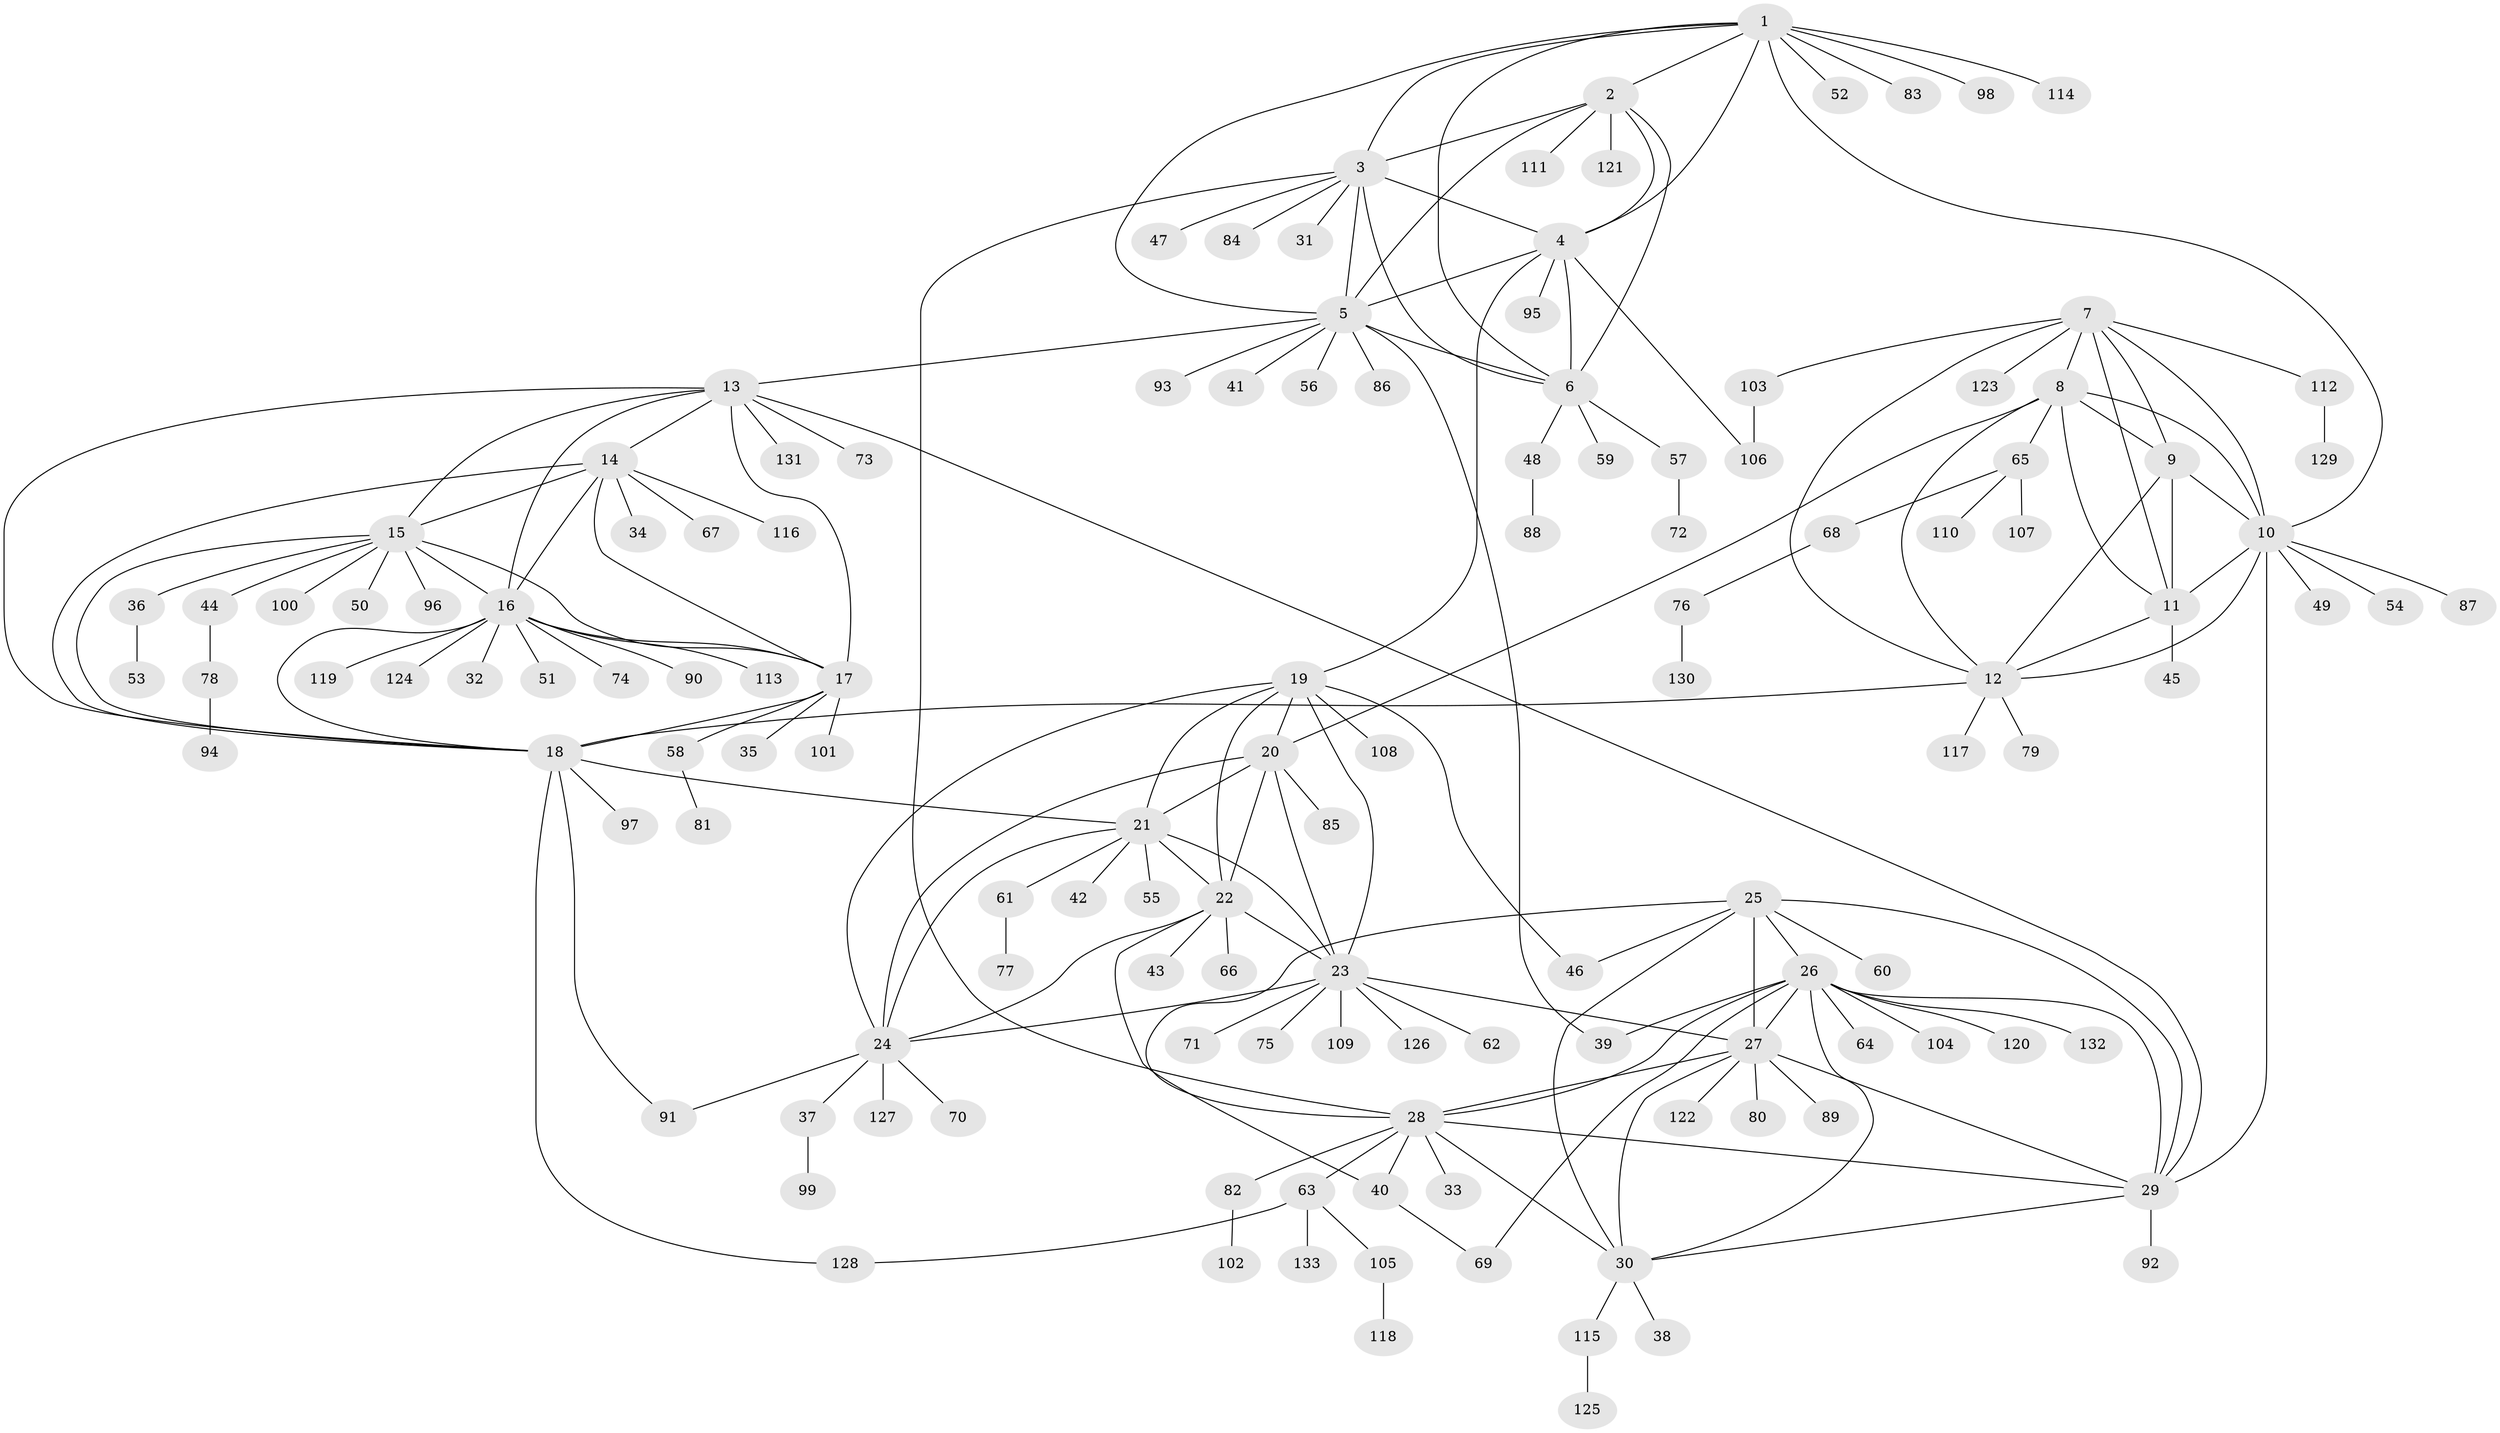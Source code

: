 // coarse degree distribution, {6: 0.03773584905660377, 2: 0.05660377358490566, 7: 0.018867924528301886, 5: 0.018867924528301886, 1: 0.7735849056603774, 10: 0.03773584905660377, 9: 0.03773584905660377, 11: 0.018867924528301886}
// Generated by graph-tools (version 1.1) at 2025/57/03/04/25 21:57:40]
// undirected, 133 vertices, 195 edges
graph export_dot {
graph [start="1"]
  node [color=gray90,style=filled];
  1;
  2;
  3;
  4;
  5;
  6;
  7;
  8;
  9;
  10;
  11;
  12;
  13;
  14;
  15;
  16;
  17;
  18;
  19;
  20;
  21;
  22;
  23;
  24;
  25;
  26;
  27;
  28;
  29;
  30;
  31;
  32;
  33;
  34;
  35;
  36;
  37;
  38;
  39;
  40;
  41;
  42;
  43;
  44;
  45;
  46;
  47;
  48;
  49;
  50;
  51;
  52;
  53;
  54;
  55;
  56;
  57;
  58;
  59;
  60;
  61;
  62;
  63;
  64;
  65;
  66;
  67;
  68;
  69;
  70;
  71;
  72;
  73;
  74;
  75;
  76;
  77;
  78;
  79;
  80;
  81;
  82;
  83;
  84;
  85;
  86;
  87;
  88;
  89;
  90;
  91;
  92;
  93;
  94;
  95;
  96;
  97;
  98;
  99;
  100;
  101;
  102;
  103;
  104;
  105;
  106;
  107;
  108;
  109;
  110;
  111;
  112;
  113;
  114;
  115;
  116;
  117;
  118;
  119;
  120;
  121;
  122;
  123;
  124;
  125;
  126;
  127;
  128;
  129;
  130;
  131;
  132;
  133;
  1 -- 2;
  1 -- 3;
  1 -- 4;
  1 -- 5;
  1 -- 6;
  1 -- 10;
  1 -- 52;
  1 -- 83;
  1 -- 98;
  1 -- 114;
  2 -- 3;
  2 -- 4;
  2 -- 5;
  2 -- 6;
  2 -- 111;
  2 -- 121;
  3 -- 4;
  3 -- 5;
  3 -- 6;
  3 -- 28;
  3 -- 31;
  3 -- 47;
  3 -- 84;
  4 -- 5;
  4 -- 6;
  4 -- 19;
  4 -- 95;
  4 -- 106;
  5 -- 6;
  5 -- 13;
  5 -- 39;
  5 -- 41;
  5 -- 56;
  5 -- 86;
  5 -- 93;
  6 -- 48;
  6 -- 57;
  6 -- 59;
  7 -- 8;
  7 -- 9;
  7 -- 10;
  7 -- 11;
  7 -- 12;
  7 -- 103;
  7 -- 112;
  7 -- 123;
  8 -- 9;
  8 -- 10;
  8 -- 11;
  8 -- 12;
  8 -- 20;
  8 -- 65;
  9 -- 10;
  9 -- 11;
  9 -- 12;
  10 -- 11;
  10 -- 12;
  10 -- 29;
  10 -- 49;
  10 -- 54;
  10 -- 87;
  11 -- 12;
  11 -- 45;
  12 -- 18;
  12 -- 79;
  12 -- 117;
  13 -- 14;
  13 -- 15;
  13 -- 16;
  13 -- 17;
  13 -- 18;
  13 -- 29;
  13 -- 73;
  13 -- 131;
  14 -- 15;
  14 -- 16;
  14 -- 17;
  14 -- 18;
  14 -- 34;
  14 -- 67;
  14 -- 116;
  15 -- 16;
  15 -- 17;
  15 -- 18;
  15 -- 36;
  15 -- 44;
  15 -- 50;
  15 -- 96;
  15 -- 100;
  16 -- 17;
  16 -- 18;
  16 -- 32;
  16 -- 51;
  16 -- 74;
  16 -- 90;
  16 -- 113;
  16 -- 119;
  16 -- 124;
  17 -- 18;
  17 -- 35;
  17 -- 58;
  17 -- 101;
  18 -- 21;
  18 -- 91;
  18 -- 97;
  18 -- 128;
  19 -- 20;
  19 -- 21;
  19 -- 22;
  19 -- 23;
  19 -- 24;
  19 -- 46;
  19 -- 108;
  20 -- 21;
  20 -- 22;
  20 -- 23;
  20 -- 24;
  20 -- 85;
  21 -- 22;
  21 -- 23;
  21 -- 24;
  21 -- 42;
  21 -- 55;
  21 -- 61;
  22 -- 23;
  22 -- 24;
  22 -- 40;
  22 -- 43;
  22 -- 66;
  23 -- 24;
  23 -- 27;
  23 -- 62;
  23 -- 71;
  23 -- 75;
  23 -- 109;
  23 -- 126;
  24 -- 37;
  24 -- 70;
  24 -- 91;
  24 -- 127;
  25 -- 26;
  25 -- 27;
  25 -- 28;
  25 -- 29;
  25 -- 30;
  25 -- 46;
  25 -- 60;
  26 -- 27;
  26 -- 28;
  26 -- 29;
  26 -- 30;
  26 -- 39;
  26 -- 64;
  26 -- 69;
  26 -- 104;
  26 -- 120;
  26 -- 132;
  27 -- 28;
  27 -- 29;
  27 -- 30;
  27 -- 80;
  27 -- 89;
  27 -- 122;
  28 -- 29;
  28 -- 30;
  28 -- 33;
  28 -- 40;
  28 -- 63;
  28 -- 82;
  29 -- 30;
  29 -- 92;
  30 -- 38;
  30 -- 115;
  36 -- 53;
  37 -- 99;
  40 -- 69;
  44 -- 78;
  48 -- 88;
  57 -- 72;
  58 -- 81;
  61 -- 77;
  63 -- 105;
  63 -- 128;
  63 -- 133;
  65 -- 68;
  65 -- 107;
  65 -- 110;
  68 -- 76;
  76 -- 130;
  78 -- 94;
  82 -- 102;
  103 -- 106;
  105 -- 118;
  112 -- 129;
  115 -- 125;
}
